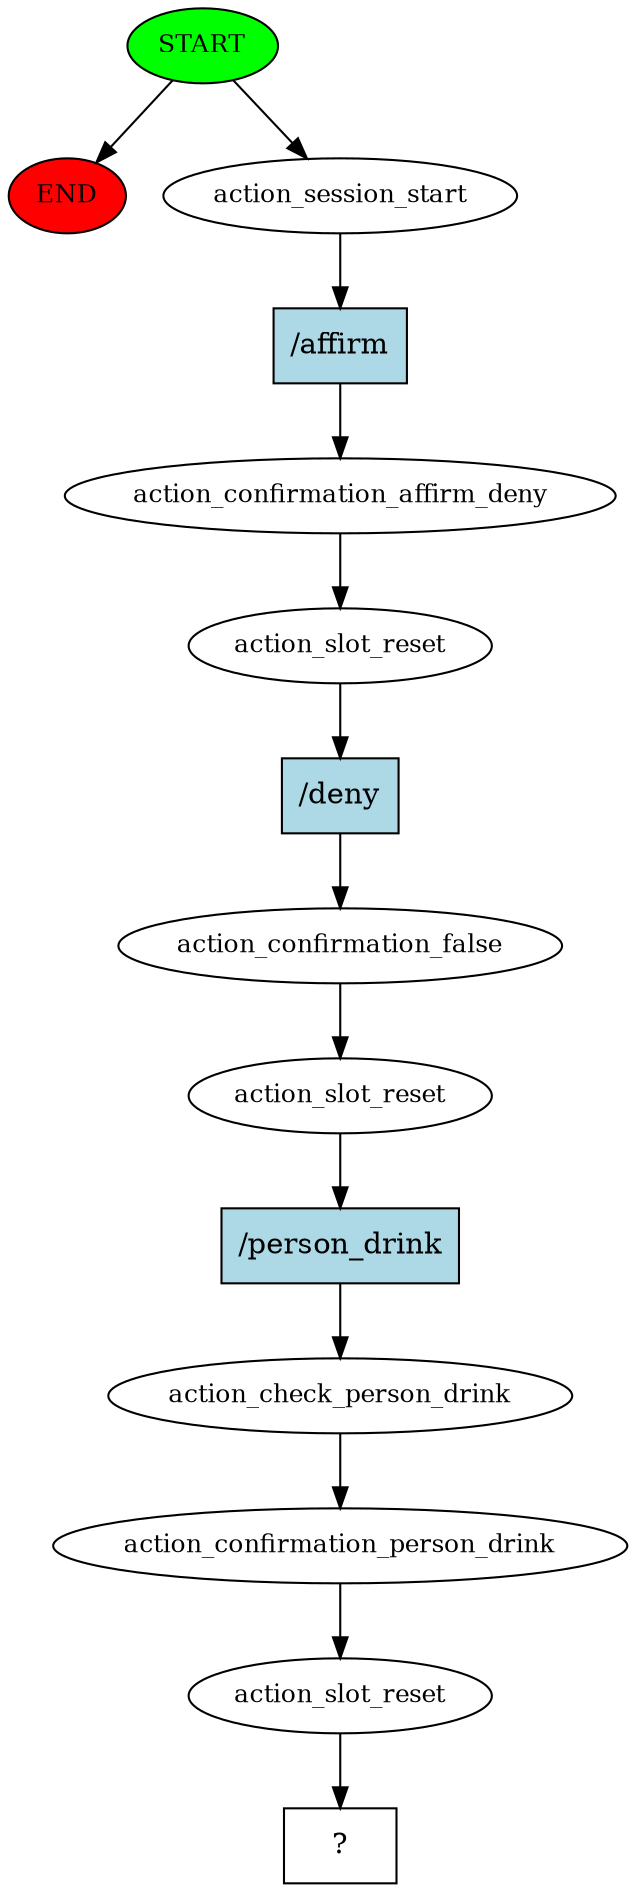 digraph  {
0 [class="start active", fillcolor=green, fontsize=12, label=START, style=filled];
"-1" [class=end, fillcolor=red, fontsize=12, label=END, style=filled];
1 [class=active, fontsize=12, label=action_session_start];
2 [class=active, fontsize=12, label=action_confirmation_affirm_deny];
3 [class=active, fontsize=12, label=action_slot_reset];
4 [class=active, fontsize=12, label=action_confirmation_false];
5 [class=active, fontsize=12, label=action_slot_reset];
6 [class=active, fontsize=12, label=action_check_person_drink];
7 [class=active, fontsize=12, label=action_confirmation_person_drink];
8 [class=active, fontsize=12, label=action_slot_reset];
9 [class="intent dashed active", label="  ?  ", shape=rect];
10 [class="intent active", fillcolor=lightblue, label="/affirm", shape=rect, style=filled];
11 [class="intent active", fillcolor=lightblue, label="/deny", shape=rect, style=filled];
12 [class="intent active", fillcolor=lightblue, label="/person_drink", shape=rect, style=filled];
0 -> "-1"  [class="", key=NONE, label=""];
0 -> 1  [class=active, key=NONE, label=""];
1 -> 10  [class=active, key=0];
2 -> 3  [class=active, key=NONE, label=""];
3 -> 11  [class=active, key=0];
4 -> 5  [class=active, key=NONE, label=""];
5 -> 12  [class=active, key=0];
6 -> 7  [class=active, key=NONE, label=""];
7 -> 8  [class=active, key=NONE, label=""];
8 -> 9  [class=active, key=NONE, label=""];
10 -> 2  [class=active, key=0];
11 -> 4  [class=active, key=0];
12 -> 6  [class=active, key=0];
}
